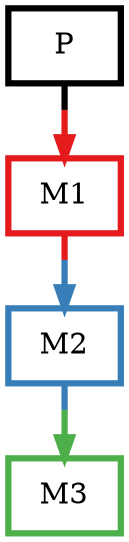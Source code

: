 digraph barS {
	{
		rank=same
	0 [shape=box,penwidth=3,colorscheme=set19,color=0,label="P"]
	}
	{
		rank=same
		3 [shape=box,penwidth=3,colorscheme=set19,color=3,label="M3"]
	}
	2 [shape=box,penwidth=3,colorscheme=set19,color=2,label="M2"]
	1 [shape=box,penwidth=3,colorscheme=set19,color=1,label="M1"]
	2 -> 3 [penwidth=3,colorscheme=set19,color="2;0.5:3"]
	1 -> 2 [penwidth=3,colorscheme=set19,color="1;0.5:2"]
	0 -> 1 [penwidth=3,colorscheme=set19,color="0;0.5:1"]
}
